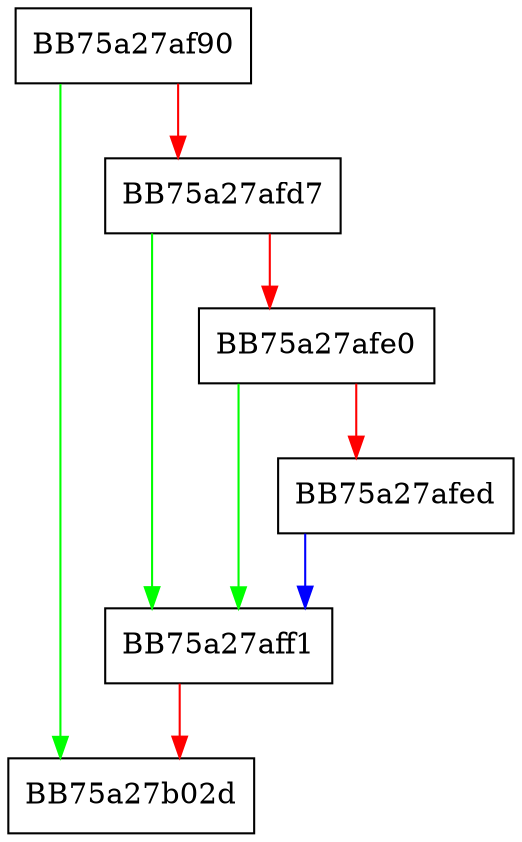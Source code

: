 digraph sqlite3CodeRowTriggerDirect {
  node [shape="box"];
  graph [splines=ortho];
  BB75a27af90 -> BB75a27b02d [color="green"];
  BB75a27af90 -> BB75a27afd7 [color="red"];
  BB75a27afd7 -> BB75a27aff1 [color="green"];
  BB75a27afd7 -> BB75a27afe0 [color="red"];
  BB75a27afe0 -> BB75a27aff1 [color="green"];
  BB75a27afe0 -> BB75a27afed [color="red"];
  BB75a27afed -> BB75a27aff1 [color="blue"];
  BB75a27aff1 -> BB75a27b02d [color="red"];
}
